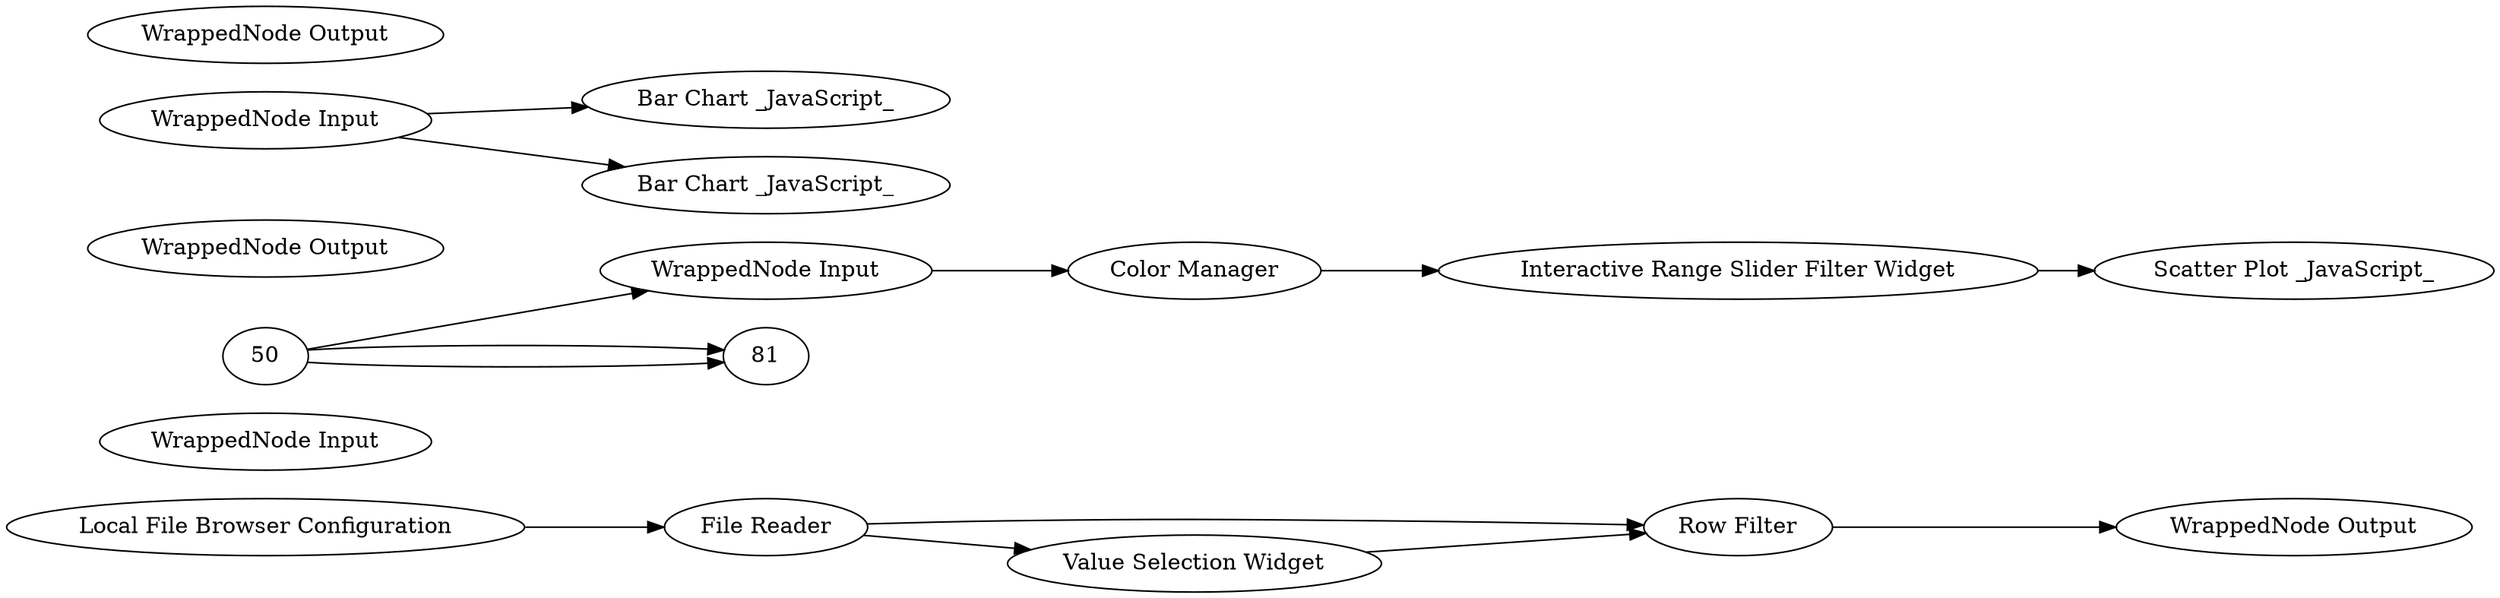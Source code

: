 digraph {
	37 [label="Row Filter"]
	43 [label="WrappedNode Output"]
	45 [label="WrappedNode Input"]
	46 [label="Value Selection Widget"]
	47 [label="Local File Browser Configuration"]
	48 [label="File Reader"]
	74 [label="Scatter Plot _JavaScript_"]
	75 [label="Color Manager"]
	78 [label="WrappedNode Input"]
	79 [label="WrappedNode Output"]
	82 [label="Interactive Range Slider Filter Widget"]
	62 [label="Bar Chart _JavaScript_"]
	69 [label="Bar Chart _JavaScript_"]
	70 [label="WrappedNode Input"]
	71 [label="WrappedNode Output"]
	37 -> 43
	46 -> 37
	47 -> 48
	48 -> 37
	48 -> 46
	75 -> 82
	78 -> 75
	82 -> 74
	70 -> 69
	70 -> 62
	50 -> 81
	50 -> 81
	50 -> 78
	rankdir=LR
}
